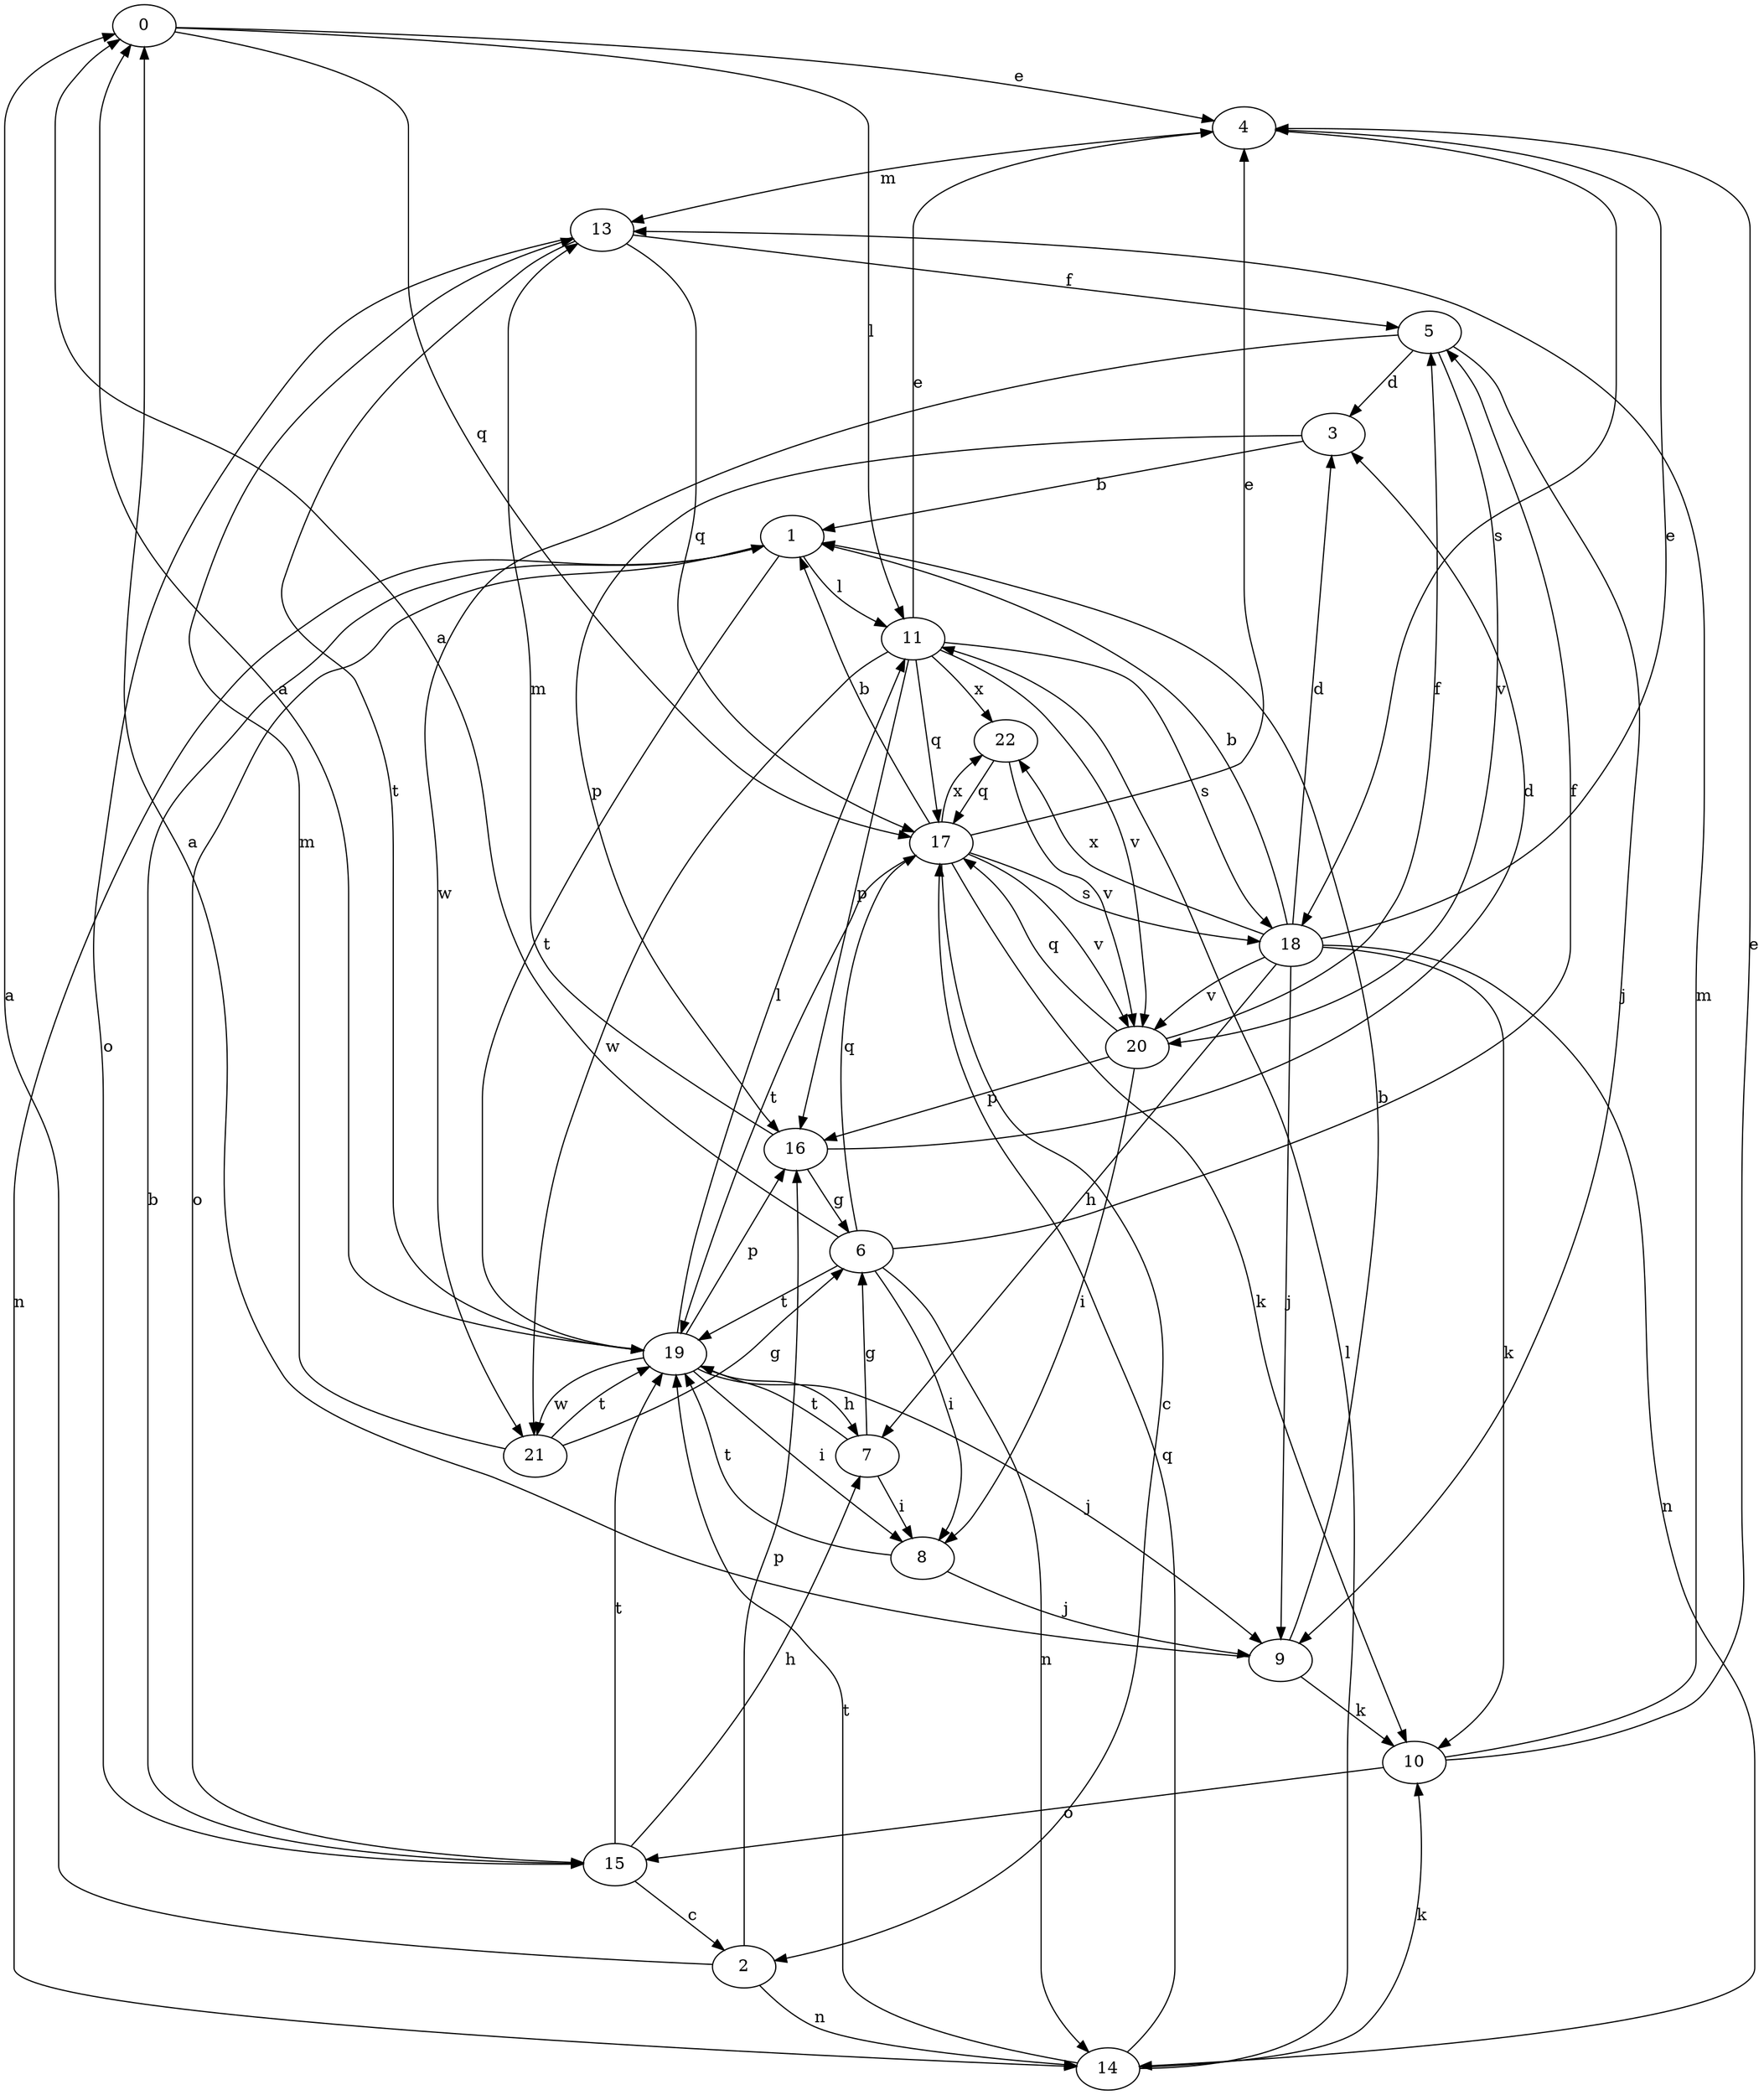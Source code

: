 strict digraph  {
0;
1;
2;
3;
4;
5;
6;
7;
8;
9;
10;
11;
13;
14;
15;
16;
17;
18;
19;
20;
21;
22;
0 -> 4  [label=e];
0 -> 11  [label=l];
0 -> 17  [label=q];
1 -> 11  [label=l];
1 -> 14  [label=n];
1 -> 15  [label=o];
1 -> 19  [label=t];
2 -> 0  [label=a];
2 -> 14  [label=n];
2 -> 16  [label=p];
3 -> 1  [label=b];
3 -> 16  [label=p];
4 -> 13  [label=m];
4 -> 18  [label=s];
5 -> 3  [label=d];
5 -> 9  [label=j];
5 -> 20  [label=v];
5 -> 21  [label=w];
6 -> 0  [label=a];
6 -> 5  [label=f];
6 -> 8  [label=i];
6 -> 14  [label=n];
6 -> 17  [label=q];
6 -> 19  [label=t];
7 -> 6  [label=g];
7 -> 8  [label=i];
7 -> 19  [label=t];
8 -> 9  [label=j];
8 -> 19  [label=t];
9 -> 0  [label=a];
9 -> 1  [label=b];
9 -> 10  [label=k];
10 -> 4  [label=e];
10 -> 13  [label=m];
10 -> 15  [label=o];
11 -> 4  [label=e];
11 -> 16  [label=p];
11 -> 17  [label=q];
11 -> 18  [label=s];
11 -> 20  [label=v];
11 -> 21  [label=w];
11 -> 22  [label=x];
13 -> 5  [label=f];
13 -> 15  [label=o];
13 -> 17  [label=q];
13 -> 19  [label=t];
14 -> 10  [label=k];
14 -> 11  [label=l];
14 -> 17  [label=q];
14 -> 19  [label=t];
15 -> 1  [label=b];
15 -> 2  [label=c];
15 -> 7  [label=h];
15 -> 19  [label=t];
16 -> 3  [label=d];
16 -> 6  [label=g];
16 -> 13  [label=m];
17 -> 1  [label=b];
17 -> 2  [label=c];
17 -> 4  [label=e];
17 -> 10  [label=k];
17 -> 18  [label=s];
17 -> 19  [label=t];
17 -> 20  [label=v];
17 -> 22  [label=x];
18 -> 1  [label=b];
18 -> 3  [label=d];
18 -> 4  [label=e];
18 -> 7  [label=h];
18 -> 9  [label=j];
18 -> 10  [label=k];
18 -> 14  [label=n];
18 -> 20  [label=v];
18 -> 22  [label=x];
19 -> 0  [label=a];
19 -> 7  [label=h];
19 -> 8  [label=i];
19 -> 9  [label=j];
19 -> 11  [label=l];
19 -> 16  [label=p];
19 -> 21  [label=w];
20 -> 5  [label=f];
20 -> 8  [label=i];
20 -> 16  [label=p];
20 -> 17  [label=q];
21 -> 6  [label=g];
21 -> 13  [label=m];
21 -> 19  [label=t];
22 -> 17  [label=q];
22 -> 20  [label=v];
}
